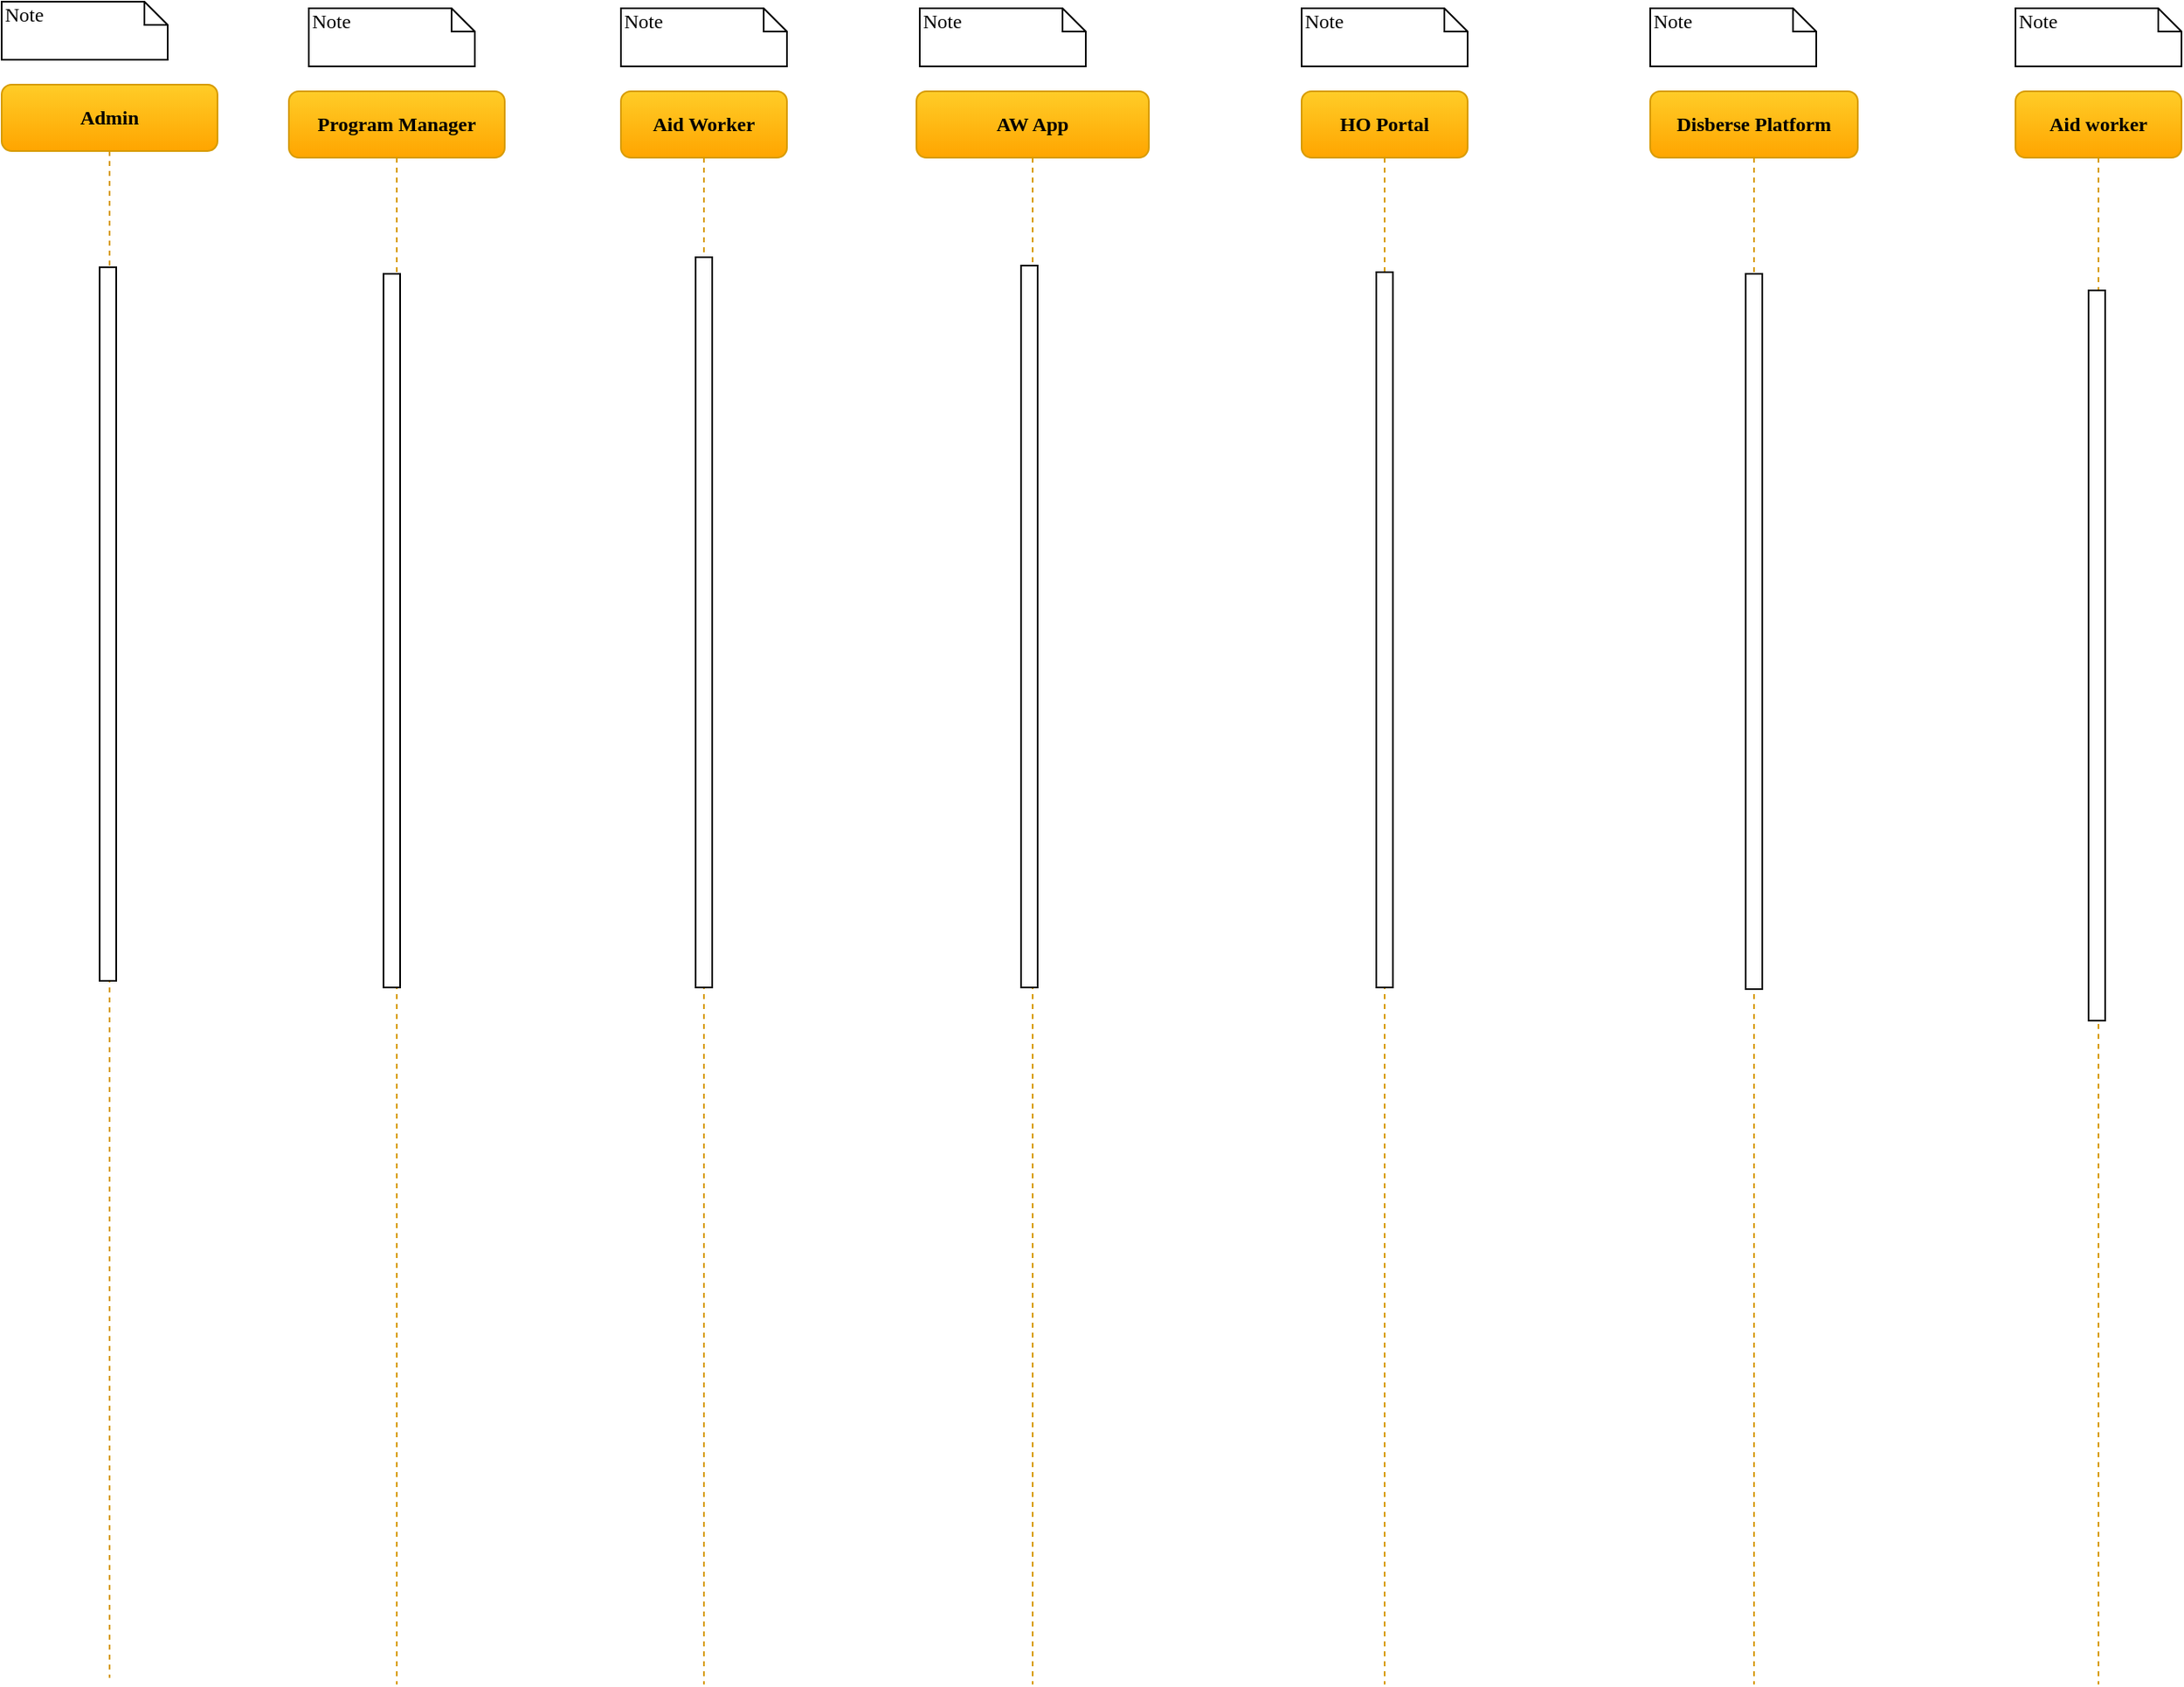<mxfile version="10.7.7" type="github"><diagram name="Page-1" id="13e1069c-82ec-6db2-03f1-153e76fe0fe0"><mxGraphModel dx="2740" dy="899" grid="1" gridSize="10" guides="1" tooltips="1" connect="1" arrows="1" fold="1" page="1" pageScale="1" pageWidth="1100" pageHeight="850" background="#ffffff" math="0" shadow="0"><root><mxCell id="0"/><mxCell id="1" parent="0"/><mxCell id="7baba1c4bc27f4b0-2" value="AW App" style="shape=umlLifeline;perimeter=lifelinePerimeter;whiteSpace=wrap;html=1;container=1;collapsible=0;recursiveResize=0;outlineConnect=0;rounded=1;shadow=0;comic=0;labelBackgroundColor=none;strokeColor=#d79b00;strokeWidth=1;fillColor=#ffcd28;fontFamily=Verdana;fontSize=12;fontColor=#000000;align=center;fontStyle=1;gradientColor=#ffa500;" parent="1" vertex="1"><mxGeometry x="238" y="80" width="140" height="960" as="geometry"/></mxCell><mxCell id="7baba1c4bc27f4b0-10" value="" style="html=1;points=[];perimeter=orthogonalPerimeter;rounded=0;shadow=0;comic=0;labelBackgroundColor=none;strokeColor=#000000;strokeWidth=1;fillColor=#FFFFFF;fontFamily=Verdana;fontSize=12;fontColor=#000000;align=center;" parent="7baba1c4bc27f4b0-2" vertex="1"><mxGeometry x="63" y="105" width="10" height="435" as="geometry"/></mxCell><mxCell id="7baba1c4bc27f4b0-3" value="HO Portal" style="shape=umlLifeline;perimeter=lifelinePerimeter;whiteSpace=wrap;html=1;container=1;collapsible=0;recursiveResize=0;outlineConnect=0;rounded=1;shadow=0;comic=0;labelBackgroundColor=none;strokeColor=#d79b00;strokeWidth=1;fillColor=#ffcd28;fontFamily=Verdana;fontSize=12;fontColor=#000000;align=center;fontStyle=1;gradientColor=#ffa500;" parent="1" vertex="1"><mxGeometry x="470" y="80" width="100" height="960" as="geometry"/></mxCell><mxCell id="7baba1c4bc27f4b0-13" value="" style="html=1;points=[];perimeter=orthogonalPerimeter;rounded=0;shadow=0;comic=0;labelBackgroundColor=none;strokeColor=#000000;strokeWidth=1;fillColor=#FFFFFF;fontFamily=Verdana;fontSize=12;fontColor=#000000;align=center;" parent="7baba1c4bc27f4b0-3" vertex="1"><mxGeometry x="45" y="109" width="10" height="431" as="geometry"/></mxCell><mxCell id="7baba1c4bc27f4b0-4" value="Disberse Platform" style="shape=umlLifeline;perimeter=lifelinePerimeter;whiteSpace=wrap;html=1;container=1;collapsible=0;recursiveResize=0;outlineConnect=0;rounded=1;shadow=0;comic=0;labelBackgroundColor=none;strokeColor=#d79b00;strokeWidth=1;fillColor=#ffcd28;fontFamily=Verdana;fontSize=12;fontColor=#000000;align=center;fontStyle=1;gradientColor=#ffa500;" parent="1" vertex="1"><mxGeometry x="680" y="80" width="125" height="960" as="geometry"/></mxCell><mxCell id="CUN0jyxjH27z3sM08QGV-1" value="" style="html=1;points=[];perimeter=orthogonalPerimeter;rounded=0;shadow=0;comic=0;labelBackgroundColor=none;strokeColor=#000000;strokeWidth=1;fillColor=#FFFFFF;fontFamily=Verdana;fontSize=12;fontColor=#000000;align=center;" vertex="1" parent="7baba1c4bc27f4b0-4"><mxGeometry x="57.5" y="110" width="10" height="431" as="geometry"/></mxCell><mxCell id="7baba1c4bc27f4b0-8" value="Aid Worker" style="shape=umlLifeline;perimeter=lifelinePerimeter;whiteSpace=wrap;html=1;container=1;collapsible=0;recursiveResize=0;outlineConnect=0;rounded=1;shadow=0;comic=0;labelBackgroundColor=none;strokeColor=#d79b00;strokeWidth=1;fillColor=#ffcd28;fontFamily=Verdana;fontSize=12;fontColor=#000000;align=center;fontStyle=1;gradientColor=#ffa500;" parent="1" vertex="1"><mxGeometry x="60" y="80" width="100" height="960" as="geometry"/></mxCell><mxCell id="7baba1c4bc27f4b0-9" value="" style="html=1;points=[];perimeter=orthogonalPerimeter;rounded=0;shadow=0;comic=0;labelBackgroundColor=none;strokeColor=#000000;strokeWidth=1;fillColor=#FFFFFF;fontFamily=Verdana;fontSize=12;fontColor=#000000;align=center;" parent="7baba1c4bc27f4b0-8" vertex="1"><mxGeometry x="45" y="100" width="10" height="440" as="geometry"/></mxCell><mxCell id="7baba1c4bc27f4b0-40" value="Note" style="shape=note;whiteSpace=wrap;html=1;size=14;verticalAlign=top;align=left;spacingTop=-6;rounded=0;shadow=0;comic=0;labelBackgroundColor=none;strokeColor=#000000;strokeWidth=1;fillColor=#FFFFFF;fontFamily=Verdana;fontSize=12;fontColor=#000000;" parent="1" vertex="1"><mxGeometry x="60" y="30" width="100" height="35" as="geometry"/></mxCell><mxCell id="7baba1c4bc27f4b0-41" value="Note" style="shape=note;whiteSpace=wrap;html=1;size=14;verticalAlign=top;align=left;spacingTop=-6;rounded=0;shadow=0;comic=0;labelBackgroundColor=none;strokeColor=#000000;strokeWidth=1;fillColor=#FFFFFF;fontFamily=Verdana;fontSize=12;fontColor=#000000;" parent="1" vertex="1"><mxGeometry x="240" y="30" width="100" height="35" as="geometry"/></mxCell><mxCell id="7baba1c4bc27f4b0-42" value="Note" style="shape=note;whiteSpace=wrap;html=1;size=14;verticalAlign=top;align=left;spacingTop=-6;rounded=0;shadow=0;comic=0;labelBackgroundColor=none;strokeColor=#000000;strokeWidth=1;fillColor=#FFFFFF;fontFamily=Verdana;fontSize=12;fontColor=#000000;" parent="1" vertex="1"><mxGeometry x="470" y="30" width="100" height="35" as="geometry"/></mxCell><mxCell id="7baba1c4bc27f4b0-43" value="Note" style="shape=note;whiteSpace=wrap;html=1;size=14;verticalAlign=top;align=left;spacingTop=-6;rounded=0;shadow=0;comic=0;labelBackgroundColor=none;strokeColor=#000000;strokeWidth=1;fillColor=#FFFFFF;fontFamily=Verdana;fontSize=12;fontColor=#000000;" parent="1" vertex="1"><mxGeometry x="680" y="30" width="100" height="35" as="geometry"/></mxCell><mxCell id="CLC3MCdHt6e1u6FwwesH-6" value="Admin" style="shape=umlLifeline;perimeter=lifelinePerimeter;whiteSpace=wrap;html=1;container=1;collapsible=0;recursiveResize=0;outlineConnect=0;rounded=1;shadow=0;comic=0;labelBackgroundColor=none;strokeColor=#d79b00;strokeWidth=1;fillColor=#ffcd28;fontFamily=Verdana;fontSize=12;fontColor=#000000;align=center;fontStyle=1;gradientColor=#ffa500;" parent="1" vertex="1"><mxGeometry x="-313" y="76" width="130" height="960" as="geometry"/></mxCell><mxCell id="CLC3MCdHt6e1u6FwwesH-10" value="" style="html=1;points=[];perimeter=orthogonalPerimeter;rounded=0;shadow=0;comic=0;labelBackgroundColor=none;strokeColor=#000000;strokeWidth=1;fillColor=#FFFFFF;fontFamily=Verdana;fontSize=12;fontColor=#000000;align=center;labelPosition=center;verticalLabelPosition=top;verticalAlign=bottom;" parent="CLC3MCdHt6e1u6FwwesH-6" vertex="1"><mxGeometry x="59" y="110" width="10" height="430" as="geometry"/></mxCell><mxCell id="CLC3MCdHt6e1u6FwwesH-9" value="Note" style="shape=note;whiteSpace=wrap;html=1;size=14;verticalAlign=top;align=left;spacingTop=-6;rounded=0;shadow=0;comic=0;labelBackgroundColor=none;strokeColor=#000000;strokeWidth=1;fillColor=#FFFFFF;fontFamily=Verdana;fontSize=12;fontColor=#000000;" parent="1" vertex="1"><mxGeometry x="-313" y="26" width="100" height="35" as="geometry"/></mxCell><mxCell id="CLC3MCdHt6e1u6FwwesH-25" value="Aid worker" style="shape=umlLifeline;perimeter=lifelinePerimeter;whiteSpace=wrap;html=1;container=1;collapsible=0;recursiveResize=0;outlineConnect=0;rounded=1;shadow=0;comic=0;labelBackgroundColor=none;strokeColor=#d79b00;strokeWidth=1;fillColor=#ffcd28;fontFamily=Verdana;fontSize=12;fontColor=#000000;align=center;fontStyle=1;gradientColor=#ffa500;" parent="1" vertex="1"><mxGeometry x="900" y="80" width="100" height="960" as="geometry"/></mxCell><mxCell id="b2-2HGAX1U4sF1IdMZ35-26" value="" style="html=1;points=[];perimeter=orthogonalPerimeter;rounded=0;shadow=0;comic=0;labelBackgroundColor=none;strokeColor=#000000;strokeWidth=1;fillColor=#FFFFFF;fontFamily=Verdana;fontSize=12;fontColor=#000000;align=center;verticalAlign=bottom;labelPosition=center;verticalLabelPosition=top;fontStyle=1" parent="CLC3MCdHt6e1u6FwwesH-25" vertex="1"><mxGeometry x="44" y="120" width="10" height="440" as="geometry"/></mxCell><mxCell id="CLC3MCdHt6e1u6FwwesH-26" value="Note" style="shape=note;whiteSpace=wrap;html=1;size=14;verticalAlign=top;align=left;spacingTop=-6;rounded=0;shadow=0;comic=0;labelBackgroundColor=none;strokeColor=#000000;strokeWidth=1;fillColor=#FFFFFF;fontFamily=Verdana;fontSize=12;fontColor=#000000;" parent="1" vertex="1"><mxGeometry x="900" y="30" width="100" height="35" as="geometry"/></mxCell><mxCell id="9F8lsVoau-rpyx3FRxWU-1" value="Program Manager" style="shape=umlLifeline;perimeter=lifelinePerimeter;whiteSpace=wrap;html=1;container=1;collapsible=0;recursiveResize=0;outlineConnect=0;rounded=1;shadow=0;comic=0;labelBackgroundColor=none;strokeColor=#d79b00;strokeWidth=1;fillColor=#ffcd28;fontFamily=Verdana;fontSize=12;fontColor=#000000;align=center;fontStyle=1;gradientColor=#ffa500;" parent="1" vertex="1"><mxGeometry x="-140" y="80" width="130" height="960" as="geometry"/></mxCell><mxCell id="9F8lsVoau-rpyx3FRxWU-3" value="" style="html=1;points=[];perimeter=orthogonalPerimeter;rounded=0;shadow=0;comic=0;labelBackgroundColor=none;strokeColor=#000000;strokeWidth=1;fillColor=#FFFFFF;fontFamily=Verdana;fontSize=12;fontColor=#000000;align=center;labelPosition=center;verticalLabelPosition=top;verticalAlign=bottom;" parent="9F8lsVoau-rpyx3FRxWU-1" vertex="1"><mxGeometry x="57" y="110" width="10" height="430" as="geometry"/></mxCell><mxCell id="9F8lsVoau-rpyx3FRxWU-4" value="Note" style="shape=note;whiteSpace=wrap;html=1;size=14;verticalAlign=top;align=left;spacingTop=-6;rounded=0;shadow=0;comic=0;labelBackgroundColor=none;strokeColor=#000000;strokeWidth=1;fillColor=#FFFFFF;fontFamily=Verdana;fontSize=12;fontColor=#000000;" parent="1" vertex="1"><mxGeometry x="-128" y="30" width="100" height="35" as="geometry"/></mxCell></root></mxGraphModel></diagram><diagram id="mS6ieldNY_re3rlr2VcW" name="Page-2"><mxGraphModel dx="1394" dy="764" grid="1" gridSize="10" guides="1" tooltips="1" connect="1" arrows="1" fold="1" page="1" pageScale="1" pageWidth="827" pageHeight="1169" math="0" shadow="0"><root><mxCell id="EZOE87H7FuiZ4Vmql07s-0"/><mxCell id="EZOE87H7FuiZ4Vmql07s-1" parent="EZOE87H7FuiZ4Vmql07s-0"/></root></mxGraphModel></diagram></mxfile>